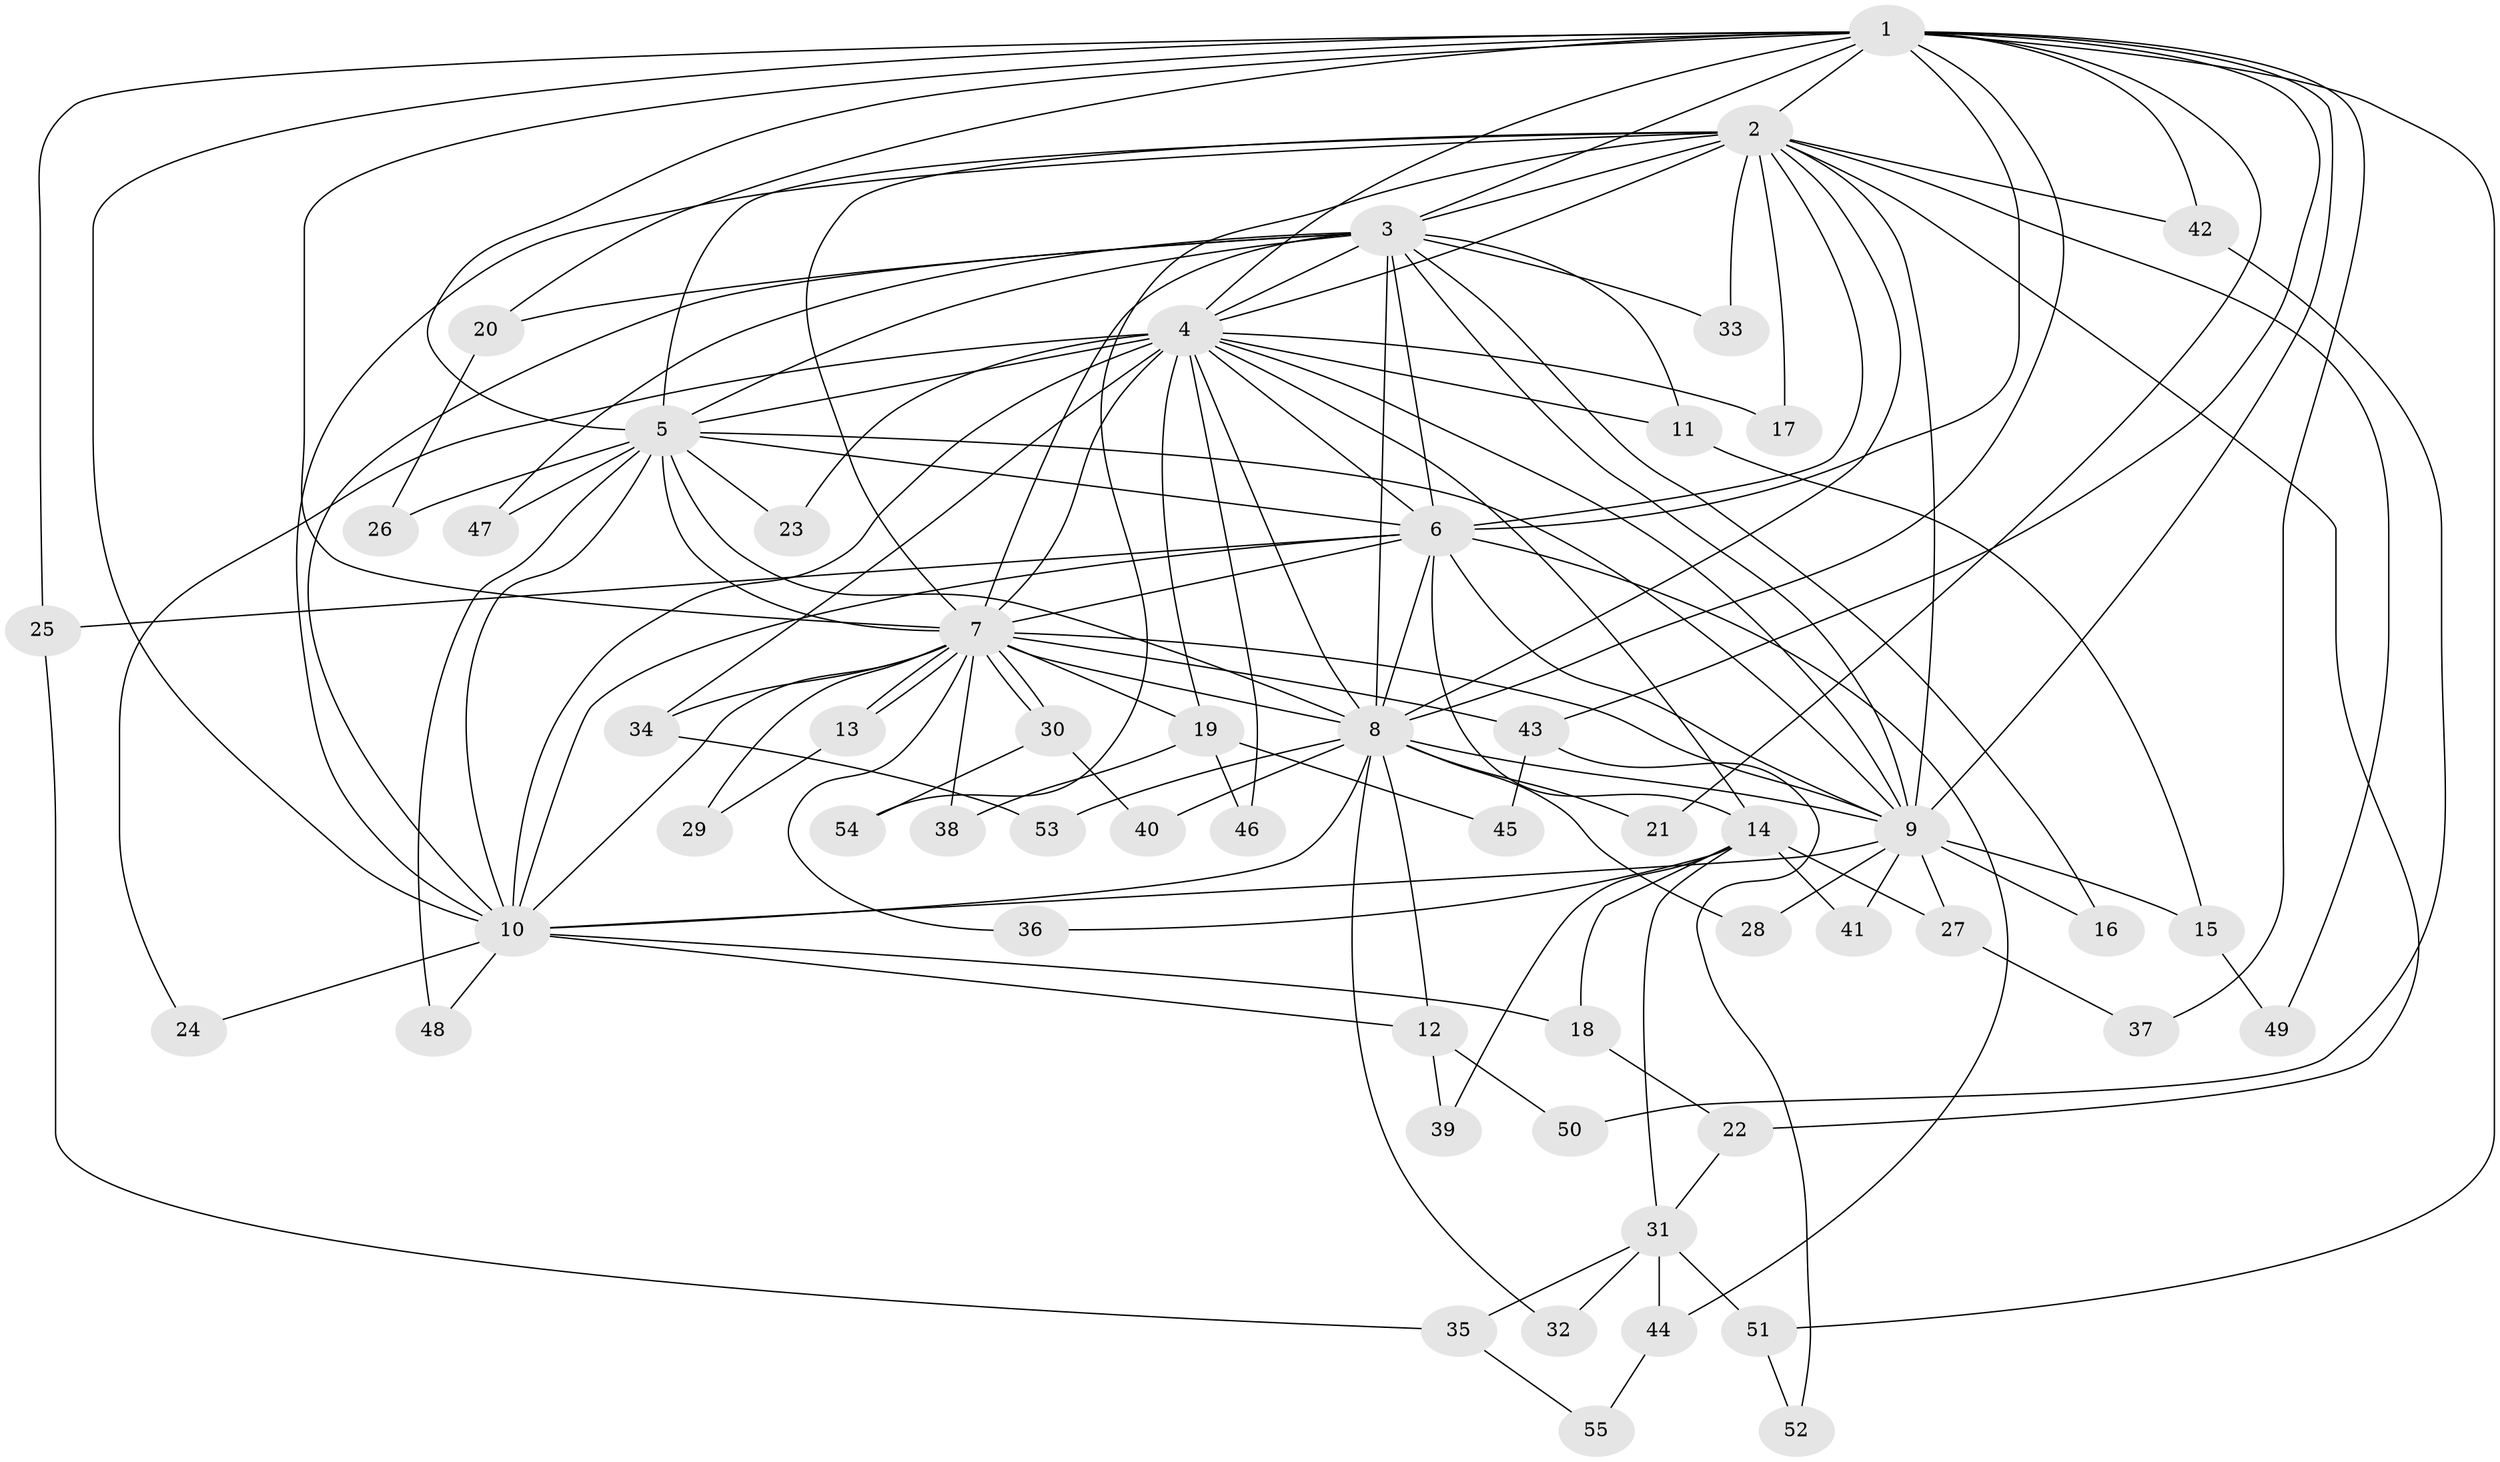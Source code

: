 // Generated by graph-tools (version 1.1) at 2025/35/03/09/25 02:35:13]
// undirected, 55 vertices, 135 edges
graph export_dot {
graph [start="1"]
  node [color=gray90,style=filled];
  1;
  2;
  3;
  4;
  5;
  6;
  7;
  8;
  9;
  10;
  11;
  12;
  13;
  14;
  15;
  16;
  17;
  18;
  19;
  20;
  21;
  22;
  23;
  24;
  25;
  26;
  27;
  28;
  29;
  30;
  31;
  32;
  33;
  34;
  35;
  36;
  37;
  38;
  39;
  40;
  41;
  42;
  43;
  44;
  45;
  46;
  47;
  48;
  49;
  50;
  51;
  52;
  53;
  54;
  55;
  1 -- 2;
  1 -- 3;
  1 -- 4;
  1 -- 5;
  1 -- 6;
  1 -- 7;
  1 -- 8;
  1 -- 9;
  1 -- 10;
  1 -- 20;
  1 -- 21;
  1 -- 25;
  1 -- 37;
  1 -- 42;
  1 -- 43;
  1 -- 51;
  2 -- 3;
  2 -- 4;
  2 -- 5;
  2 -- 6;
  2 -- 7;
  2 -- 8;
  2 -- 9;
  2 -- 10;
  2 -- 17;
  2 -- 22;
  2 -- 33;
  2 -- 42;
  2 -- 49;
  2 -- 54;
  3 -- 4;
  3 -- 5;
  3 -- 6;
  3 -- 7;
  3 -- 8;
  3 -- 9;
  3 -- 10;
  3 -- 11;
  3 -- 16;
  3 -- 20;
  3 -- 33;
  3 -- 47;
  4 -- 5;
  4 -- 6;
  4 -- 7;
  4 -- 8;
  4 -- 9;
  4 -- 10;
  4 -- 11;
  4 -- 14;
  4 -- 17;
  4 -- 19;
  4 -- 23;
  4 -- 24;
  4 -- 34;
  4 -- 46;
  5 -- 6;
  5 -- 7;
  5 -- 8;
  5 -- 9;
  5 -- 10;
  5 -- 23;
  5 -- 26;
  5 -- 47;
  5 -- 48;
  6 -- 7;
  6 -- 8;
  6 -- 9;
  6 -- 10;
  6 -- 14;
  6 -- 25;
  6 -- 44;
  7 -- 8;
  7 -- 9;
  7 -- 10;
  7 -- 13;
  7 -- 13;
  7 -- 19;
  7 -- 29;
  7 -- 30;
  7 -- 30;
  7 -- 34;
  7 -- 36;
  7 -- 38;
  7 -- 43;
  8 -- 9;
  8 -- 10;
  8 -- 12;
  8 -- 21;
  8 -- 28;
  8 -- 32;
  8 -- 40;
  8 -- 53;
  9 -- 10;
  9 -- 15;
  9 -- 16;
  9 -- 27;
  9 -- 28;
  9 -- 41;
  10 -- 12;
  10 -- 18;
  10 -- 24;
  10 -- 48;
  11 -- 15;
  12 -- 39;
  12 -- 50;
  13 -- 29;
  14 -- 18;
  14 -- 27;
  14 -- 31;
  14 -- 36;
  14 -- 39;
  14 -- 41;
  15 -- 49;
  18 -- 22;
  19 -- 38;
  19 -- 45;
  19 -- 46;
  20 -- 26;
  22 -- 31;
  25 -- 35;
  27 -- 37;
  30 -- 40;
  30 -- 54;
  31 -- 32;
  31 -- 35;
  31 -- 44;
  31 -- 51;
  34 -- 53;
  35 -- 55;
  42 -- 50;
  43 -- 45;
  43 -- 52;
  44 -- 55;
  51 -- 52;
}
